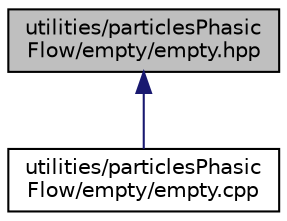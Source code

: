 digraph "utilities/particlesPhasicFlow/empty/empty.hpp"
{
 // LATEX_PDF_SIZE
  edge [fontname="Helvetica",fontsize="10",labelfontname="Helvetica",labelfontsize="10"];
  node [fontname="Helvetica",fontsize="10",shape=record];
  Node1 [label="utilities/particlesPhasic\lFlow/empty/empty.hpp",height=0.2,width=0.4,color="black", fillcolor="grey75", style="filled", fontcolor="black",tooltip=" "];
  Node1 -> Node2 [dir="back",color="midnightblue",fontsize="10",style="solid",fontname="Helvetica"];
  Node2 [label="utilities/particlesPhasic\lFlow/empty/empty.cpp",height=0.2,width=0.4,color="black", fillcolor="white", style="filled",URL="$empty_8cpp.html",tooltip=" "];
}
